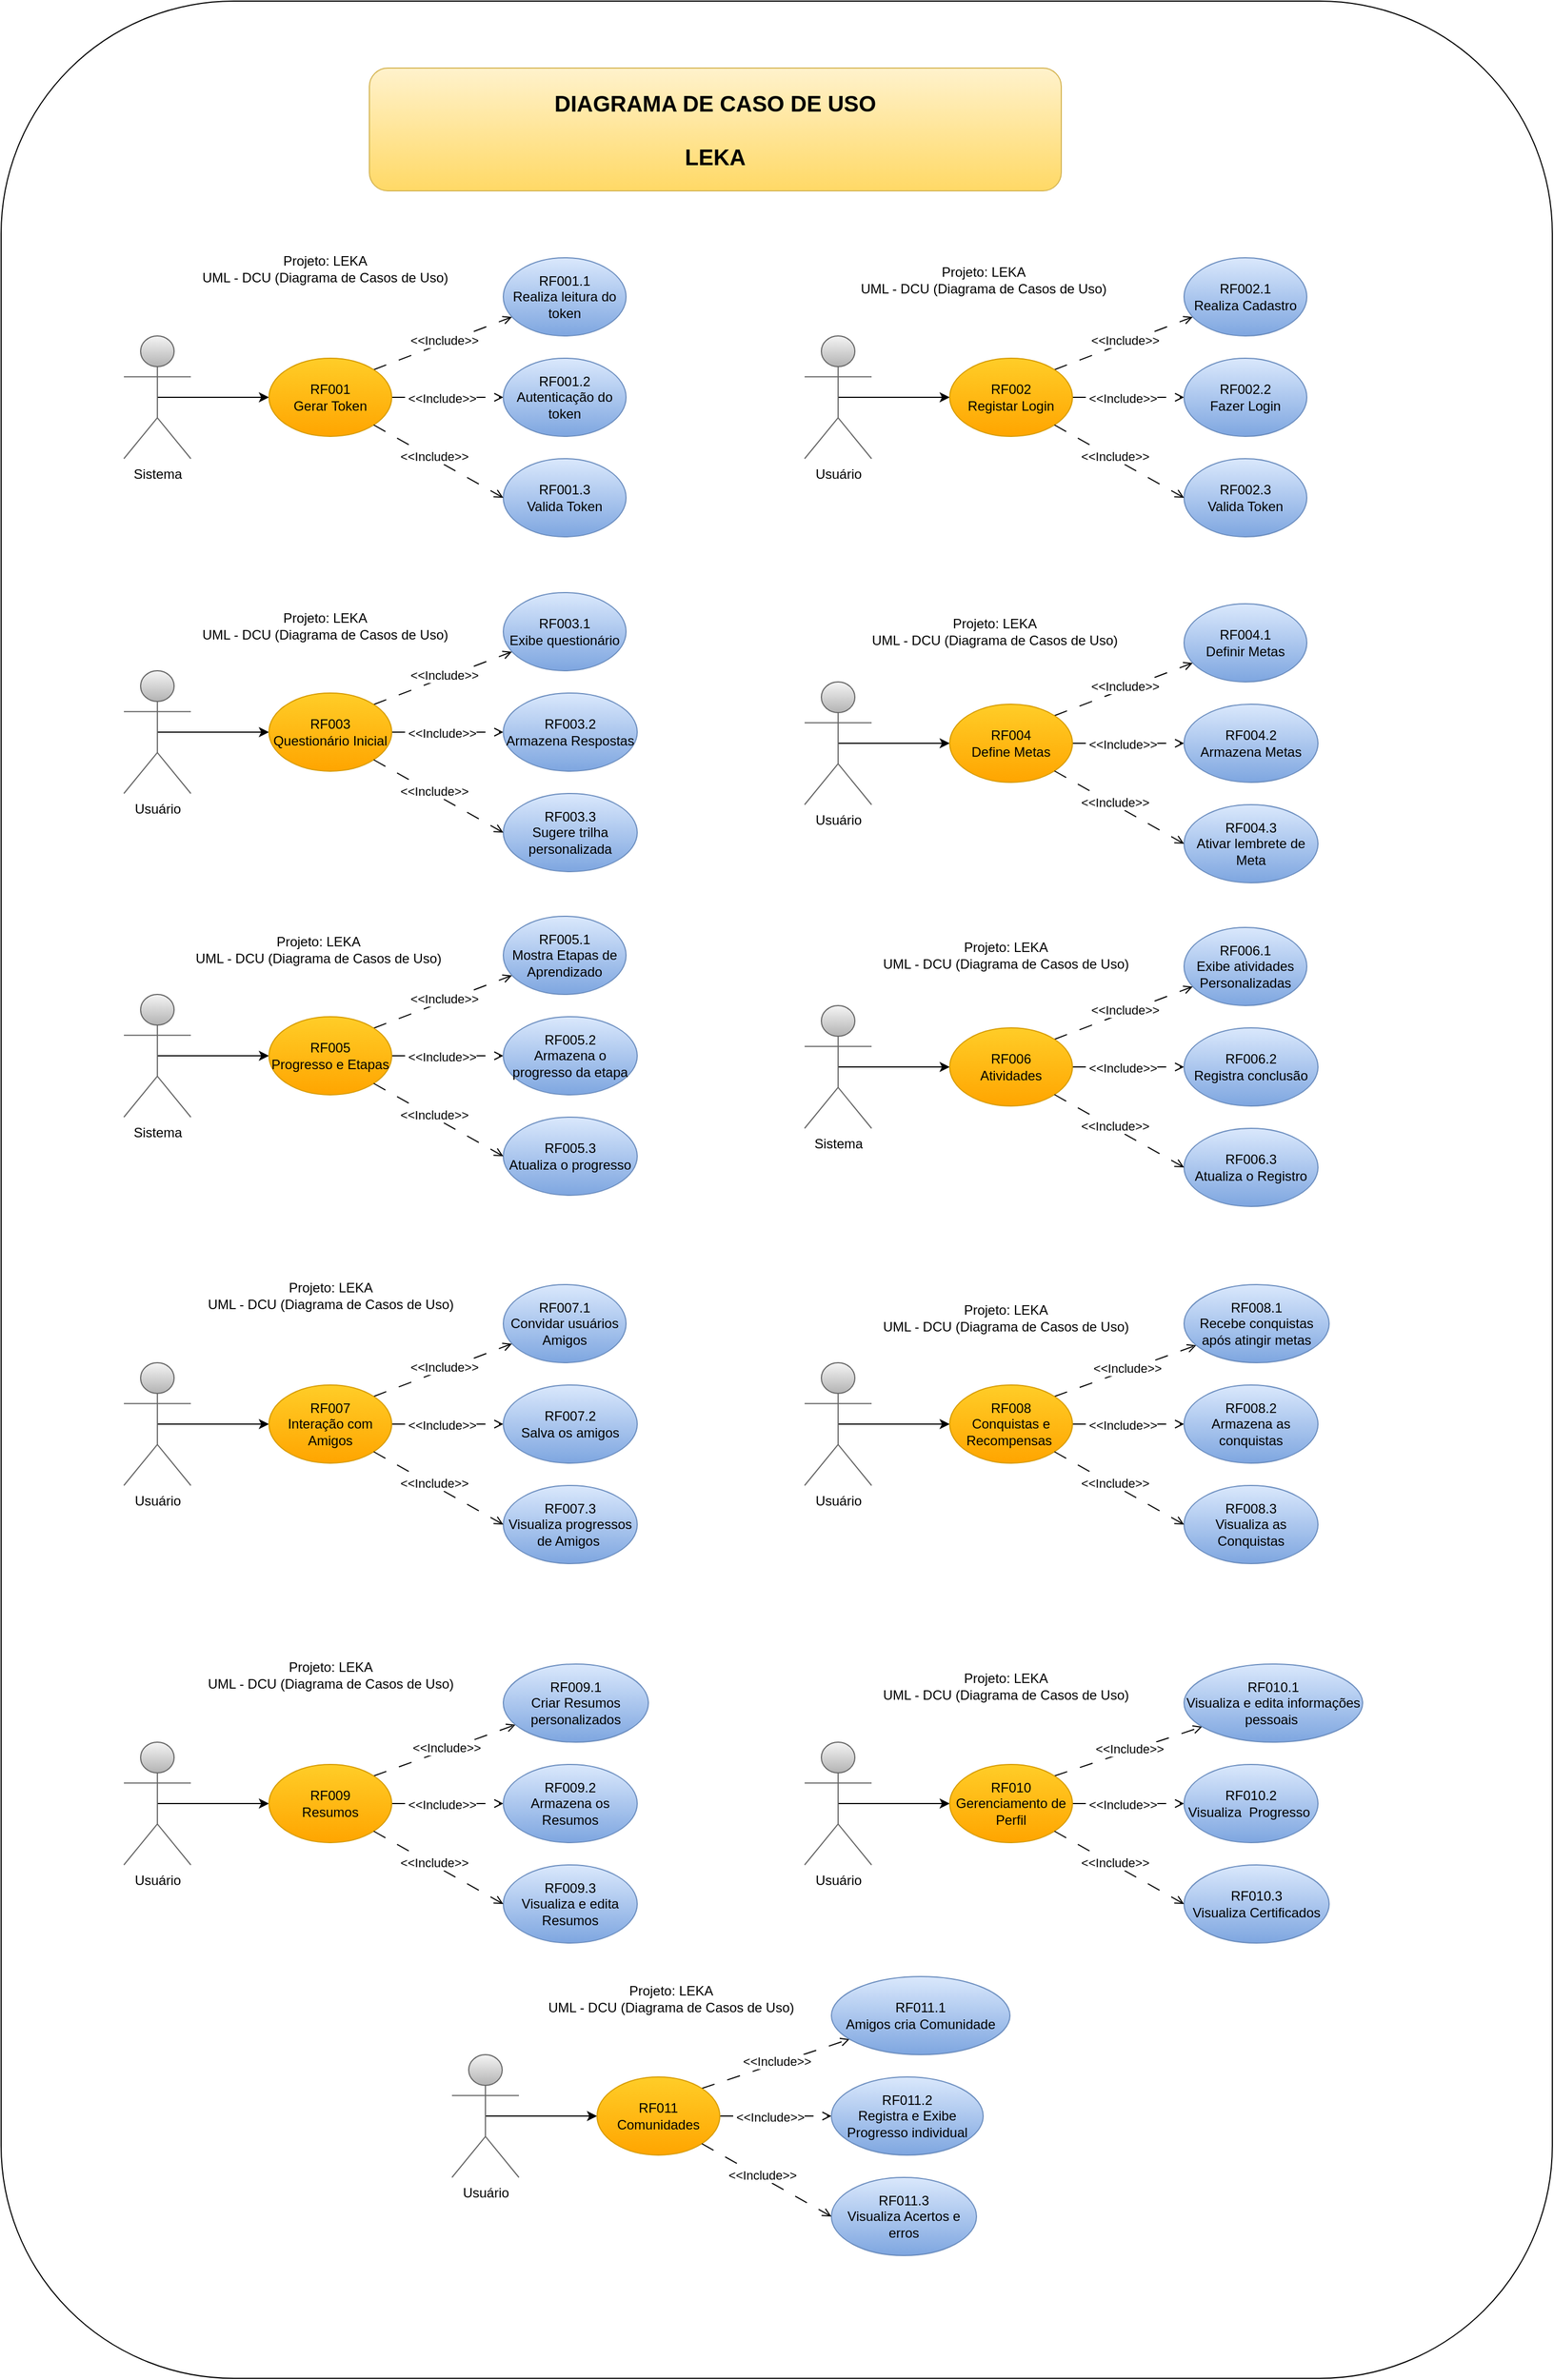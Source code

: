 <mxfile version="24.7.8">
  <diagram id="lqxw-nNjkoBHV5f619FW" name="Página-1">
    <mxGraphModel dx="2338" dy="1997" grid="1" gridSize="10" guides="1" tooltips="1" connect="1" arrows="1" fold="1" page="1" pageScale="1" pageWidth="827" pageHeight="1169" math="0" shadow="0">
      <root>
        <mxCell id="0" />
        <mxCell id="1" parent="0" />
        <mxCell id="S8cXDSExtbcGuD77vyI0-1" value="" style="rounded=1;whiteSpace=wrap;html=1;" vertex="1" parent="1">
          <mxGeometry x="-240" y="-170" width="1390" height="2130" as="geometry" />
        </mxCell>
        <mxCell id="S8cXDSExtbcGuD77vyI0-2" style="edgeStyle=orthogonalEdgeStyle;rounded=0;orthogonalLoop=1;jettySize=auto;html=1;exitX=0.5;exitY=0.5;exitDx=0;exitDy=0;exitPerimeter=0;entryX=0;entryY=0.5;entryDx=0;entryDy=0;" edge="1" parent="1" source="S8cXDSExtbcGuD77vyI0-3" target="S8cXDSExtbcGuD77vyI0-8">
          <mxGeometry relative="1" as="geometry" />
        </mxCell>
        <mxCell id="S8cXDSExtbcGuD77vyI0-3" value="Sistema" style="shape=umlActor;verticalLabelPosition=bottom;verticalAlign=top;html=1;outlineConnect=0;fillColor=#f5f5f5;gradientColor=#b3b3b3;strokeColor=#666666;" vertex="1" parent="1">
          <mxGeometry x="-130" y="130" width="60" height="110" as="geometry" />
        </mxCell>
        <mxCell id="S8cXDSExtbcGuD77vyI0-4" style="rounded=0;orthogonalLoop=1;jettySize=auto;html=1;exitX=1;exitY=0;exitDx=0;exitDy=0;dashed=1;dashPattern=12 12;endArrow=open;endFill=0;" edge="1" parent="1" source="S8cXDSExtbcGuD77vyI0-8" target="S8cXDSExtbcGuD77vyI0-9">
          <mxGeometry relative="1" as="geometry" />
        </mxCell>
        <mxCell id="S8cXDSExtbcGuD77vyI0-5" value="&amp;lt;&amp;lt;Include&amp;gt;&amp;gt;" style="edgeLabel;html=1;align=center;verticalAlign=middle;resizable=0;points=[];" vertex="1" connectable="0" parent="S8cXDSExtbcGuD77vyI0-4">
          <mxGeometry x="0.026" y="2" relative="1" as="geometry">
            <mxPoint as="offset" />
          </mxGeometry>
        </mxCell>
        <mxCell id="S8cXDSExtbcGuD77vyI0-6" style="rounded=0;orthogonalLoop=1;jettySize=auto;html=1;exitX=1;exitY=0.5;exitDx=0;exitDy=0;entryX=0;entryY=0.5;entryDx=0;entryDy=0;dashed=1;dashPattern=12 12;endArrow=open;endFill=0;" edge="1" parent="1" source="S8cXDSExtbcGuD77vyI0-8" target="S8cXDSExtbcGuD77vyI0-10">
          <mxGeometry relative="1" as="geometry" />
        </mxCell>
        <mxCell id="S8cXDSExtbcGuD77vyI0-7" value="&amp;lt;&amp;lt;Include&amp;gt;&amp;gt;" style="edgeLabel;html=1;align=center;verticalAlign=middle;resizable=0;points=[];" vertex="1" connectable="0" parent="S8cXDSExtbcGuD77vyI0-6">
          <mxGeometry x="-0.1" y="-1" relative="1" as="geometry">
            <mxPoint as="offset" />
          </mxGeometry>
        </mxCell>
        <mxCell id="S8cXDSExtbcGuD77vyI0-8" value="RF001&lt;div&gt;Gerar Token&lt;/div&gt;" style="ellipse;whiteSpace=wrap;html=1;fillColor=#ffcd28;gradientColor=#ffa500;strokeColor=#d79b00;" vertex="1" parent="1">
          <mxGeometry y="150" width="110" height="70" as="geometry" />
        </mxCell>
        <mxCell id="S8cXDSExtbcGuD77vyI0-9" value="RF001.1&lt;div&gt;Realiza leitura do token&lt;/div&gt;" style="ellipse;whiteSpace=wrap;html=1;fillColor=#dae8fc;gradientColor=#7ea6e0;strokeColor=#6c8ebf;" vertex="1" parent="1">
          <mxGeometry x="210" y="60" width="110" height="70" as="geometry" />
        </mxCell>
        <mxCell id="S8cXDSExtbcGuD77vyI0-10" value="RF001.2&lt;div&gt;Autenticação do token&lt;/div&gt;" style="ellipse;whiteSpace=wrap;html=1;fillColor=#dae8fc;gradientColor=#7ea6e0;strokeColor=#6c8ebf;" vertex="1" parent="1">
          <mxGeometry x="210" y="150" width="110" height="70" as="geometry" />
        </mxCell>
        <mxCell id="S8cXDSExtbcGuD77vyI0-11" value="RF001.3&lt;div&gt;Valida Token&lt;/div&gt;" style="ellipse;whiteSpace=wrap;html=1;fillColor=#dae8fc;gradientColor=#7ea6e0;strokeColor=#6c8ebf;" vertex="1" parent="1">
          <mxGeometry x="210" y="240" width="110" height="70" as="geometry" />
        </mxCell>
        <mxCell id="S8cXDSExtbcGuD77vyI0-12" style="rounded=0;orthogonalLoop=1;jettySize=auto;html=1;exitX=1;exitY=1;exitDx=0;exitDy=0;entryX=0;entryY=0.5;entryDx=0;entryDy=0;endArrow=open;endFill=0;dashed=1;dashPattern=12 12;" edge="1" parent="1" source="S8cXDSExtbcGuD77vyI0-8" target="S8cXDSExtbcGuD77vyI0-11">
          <mxGeometry relative="1" as="geometry" />
        </mxCell>
        <mxCell id="S8cXDSExtbcGuD77vyI0-13" value="&amp;lt;&amp;lt;Include&amp;gt;&amp;gt;" style="edgeLabel;html=1;align=center;verticalAlign=middle;resizable=0;points=[];" vertex="1" connectable="0" parent="S8cXDSExtbcGuD77vyI0-12">
          <mxGeometry x="-0.084" y="2" relative="1" as="geometry">
            <mxPoint as="offset" />
          </mxGeometry>
        </mxCell>
        <mxCell id="S8cXDSExtbcGuD77vyI0-14" style="edgeStyle=orthogonalEdgeStyle;rounded=0;orthogonalLoop=1;jettySize=auto;html=1;exitX=0.5;exitY=0.5;exitDx=0;exitDy=0;exitPerimeter=0;entryX=0;entryY=0.5;entryDx=0;entryDy=0;" edge="1" parent="1" source="S8cXDSExtbcGuD77vyI0-15" target="S8cXDSExtbcGuD77vyI0-20">
          <mxGeometry relative="1" as="geometry" />
        </mxCell>
        <mxCell id="S8cXDSExtbcGuD77vyI0-15" value="Usuário" style="shape=umlActor;verticalLabelPosition=bottom;verticalAlign=top;html=1;outlineConnect=0;fillColor=#f5f5f5;gradientColor=#b3b3b3;strokeColor=#666666;" vertex="1" parent="1">
          <mxGeometry x="480" y="130" width="60" height="110" as="geometry" />
        </mxCell>
        <mxCell id="S8cXDSExtbcGuD77vyI0-16" style="rounded=0;orthogonalLoop=1;jettySize=auto;html=1;exitX=1;exitY=0;exitDx=0;exitDy=0;dashed=1;dashPattern=12 12;endArrow=open;endFill=0;" edge="1" parent="1" source="S8cXDSExtbcGuD77vyI0-20" target="S8cXDSExtbcGuD77vyI0-21">
          <mxGeometry relative="1" as="geometry" />
        </mxCell>
        <mxCell id="S8cXDSExtbcGuD77vyI0-17" value="&amp;lt;&amp;lt;Include&amp;gt;&amp;gt;" style="edgeLabel;html=1;align=center;verticalAlign=middle;resizable=0;points=[];" vertex="1" connectable="0" parent="S8cXDSExtbcGuD77vyI0-16">
          <mxGeometry x="0.026" y="2" relative="1" as="geometry">
            <mxPoint as="offset" />
          </mxGeometry>
        </mxCell>
        <mxCell id="S8cXDSExtbcGuD77vyI0-18" style="rounded=0;orthogonalLoop=1;jettySize=auto;html=1;exitX=1;exitY=0.5;exitDx=0;exitDy=0;entryX=0;entryY=0.5;entryDx=0;entryDy=0;dashed=1;dashPattern=12 12;endArrow=open;endFill=0;" edge="1" parent="1" source="S8cXDSExtbcGuD77vyI0-20" target="S8cXDSExtbcGuD77vyI0-22">
          <mxGeometry relative="1" as="geometry" />
        </mxCell>
        <mxCell id="S8cXDSExtbcGuD77vyI0-19" value="&amp;lt;&amp;lt;Include&amp;gt;&amp;gt;" style="edgeLabel;html=1;align=center;verticalAlign=middle;resizable=0;points=[];" vertex="1" connectable="0" parent="S8cXDSExtbcGuD77vyI0-18">
          <mxGeometry x="-0.1" y="-1" relative="1" as="geometry">
            <mxPoint as="offset" />
          </mxGeometry>
        </mxCell>
        <mxCell id="S8cXDSExtbcGuD77vyI0-20" value="RF002&lt;div&gt;Registar Login&lt;/div&gt;" style="ellipse;whiteSpace=wrap;html=1;fillColor=#ffcd28;gradientColor=#ffa500;strokeColor=#d79b00;" vertex="1" parent="1">
          <mxGeometry x="610" y="150" width="110" height="70" as="geometry" />
        </mxCell>
        <mxCell id="S8cXDSExtbcGuD77vyI0-21" value="RF002.1&lt;div&gt;Realiza Cadastro&lt;/div&gt;" style="ellipse;whiteSpace=wrap;html=1;fillColor=#dae8fc;gradientColor=#7ea6e0;strokeColor=#6c8ebf;" vertex="1" parent="1">
          <mxGeometry x="820" y="60" width="110" height="70" as="geometry" />
        </mxCell>
        <mxCell id="S8cXDSExtbcGuD77vyI0-22" value="RF002.2&lt;div&gt;Fazer Login&lt;/div&gt;" style="ellipse;whiteSpace=wrap;html=1;fillColor=#dae8fc;gradientColor=#7ea6e0;strokeColor=#6c8ebf;" vertex="1" parent="1">
          <mxGeometry x="820" y="150" width="110" height="70" as="geometry" />
        </mxCell>
        <mxCell id="S8cXDSExtbcGuD77vyI0-23" value="RF002.3&lt;div&gt;Valida Token&lt;/div&gt;" style="ellipse;whiteSpace=wrap;html=1;fillColor=#dae8fc;gradientColor=#7ea6e0;strokeColor=#6c8ebf;" vertex="1" parent="1">
          <mxGeometry x="820" y="240" width="110" height="70" as="geometry" />
        </mxCell>
        <mxCell id="S8cXDSExtbcGuD77vyI0-24" style="rounded=0;orthogonalLoop=1;jettySize=auto;html=1;exitX=1;exitY=1;exitDx=0;exitDy=0;entryX=0;entryY=0.5;entryDx=0;entryDy=0;endArrow=open;endFill=0;dashed=1;dashPattern=12 12;" edge="1" parent="1" source="S8cXDSExtbcGuD77vyI0-20" target="S8cXDSExtbcGuD77vyI0-23">
          <mxGeometry relative="1" as="geometry" />
        </mxCell>
        <mxCell id="S8cXDSExtbcGuD77vyI0-25" value="&amp;lt;&amp;lt;Include&amp;gt;&amp;gt;" style="edgeLabel;html=1;align=center;verticalAlign=middle;resizable=0;points=[];" vertex="1" connectable="0" parent="S8cXDSExtbcGuD77vyI0-24">
          <mxGeometry x="-0.084" y="2" relative="1" as="geometry">
            <mxPoint as="offset" />
          </mxGeometry>
        </mxCell>
        <mxCell id="S8cXDSExtbcGuD77vyI0-26" style="edgeStyle=orthogonalEdgeStyle;rounded=0;orthogonalLoop=1;jettySize=auto;html=1;exitX=0.5;exitY=0.5;exitDx=0;exitDy=0;exitPerimeter=0;entryX=0;entryY=0.5;entryDx=0;entryDy=0;" edge="1" parent="1" source="S8cXDSExtbcGuD77vyI0-27" target="S8cXDSExtbcGuD77vyI0-32">
          <mxGeometry relative="1" as="geometry" />
        </mxCell>
        <mxCell id="S8cXDSExtbcGuD77vyI0-27" value="Usuário" style="shape=umlActor;verticalLabelPosition=bottom;verticalAlign=top;html=1;outlineConnect=0;fillColor=#f5f5f5;gradientColor=#b3b3b3;strokeColor=#666666;" vertex="1" parent="1">
          <mxGeometry x="-130" y="430" width="60" height="110" as="geometry" />
        </mxCell>
        <mxCell id="S8cXDSExtbcGuD77vyI0-28" style="rounded=0;orthogonalLoop=1;jettySize=auto;html=1;exitX=1;exitY=0;exitDx=0;exitDy=0;dashed=1;dashPattern=12 12;endArrow=open;endFill=0;" edge="1" parent="1" source="S8cXDSExtbcGuD77vyI0-32" target="S8cXDSExtbcGuD77vyI0-33">
          <mxGeometry relative="1" as="geometry" />
        </mxCell>
        <mxCell id="S8cXDSExtbcGuD77vyI0-29" value="&amp;lt;&amp;lt;Include&amp;gt;&amp;gt;" style="edgeLabel;html=1;align=center;verticalAlign=middle;resizable=0;points=[];" vertex="1" connectable="0" parent="S8cXDSExtbcGuD77vyI0-28">
          <mxGeometry x="0.026" y="2" relative="1" as="geometry">
            <mxPoint as="offset" />
          </mxGeometry>
        </mxCell>
        <mxCell id="S8cXDSExtbcGuD77vyI0-30" style="rounded=0;orthogonalLoop=1;jettySize=auto;html=1;exitX=1;exitY=0.5;exitDx=0;exitDy=0;entryX=0;entryY=0.5;entryDx=0;entryDy=0;dashed=1;dashPattern=12 12;endArrow=open;endFill=0;" edge="1" parent="1" source="S8cXDSExtbcGuD77vyI0-32" target="S8cXDSExtbcGuD77vyI0-34">
          <mxGeometry relative="1" as="geometry" />
        </mxCell>
        <mxCell id="S8cXDSExtbcGuD77vyI0-31" value="&amp;lt;&amp;lt;Include&amp;gt;&amp;gt;" style="edgeLabel;html=1;align=center;verticalAlign=middle;resizable=0;points=[];" vertex="1" connectable="0" parent="S8cXDSExtbcGuD77vyI0-30">
          <mxGeometry x="-0.1" y="-1" relative="1" as="geometry">
            <mxPoint as="offset" />
          </mxGeometry>
        </mxCell>
        <mxCell id="S8cXDSExtbcGuD77vyI0-32" value="RF003&lt;div&gt;Questionário Inicial&lt;/div&gt;" style="ellipse;whiteSpace=wrap;html=1;fillColor=#ffcd28;gradientColor=#ffa500;strokeColor=#d79b00;" vertex="1" parent="1">
          <mxGeometry y="450" width="110" height="70" as="geometry" />
        </mxCell>
        <mxCell id="S8cXDSExtbcGuD77vyI0-33" value="RF003.1&lt;div&gt;Exibe questionário&lt;/div&gt;" style="ellipse;whiteSpace=wrap;html=1;fillColor=#dae8fc;gradientColor=#7ea6e0;strokeColor=#6c8ebf;" vertex="1" parent="1">
          <mxGeometry x="210" y="360" width="110" height="70" as="geometry" />
        </mxCell>
        <mxCell id="S8cXDSExtbcGuD77vyI0-34" value="RF003.2&lt;div&gt;Armazena Respostas&lt;/div&gt;" style="ellipse;whiteSpace=wrap;html=1;fillColor=#dae8fc;gradientColor=#7ea6e0;strokeColor=#6c8ebf;" vertex="1" parent="1">
          <mxGeometry x="210" y="450" width="120" height="70" as="geometry" />
        </mxCell>
        <mxCell id="S8cXDSExtbcGuD77vyI0-35" value="RF003.3&lt;div&gt;Sugere trilha personalizada&lt;/div&gt;" style="ellipse;whiteSpace=wrap;html=1;fillColor=#dae8fc;gradientColor=#7ea6e0;strokeColor=#6c8ebf;" vertex="1" parent="1">
          <mxGeometry x="210" y="540" width="120" height="70" as="geometry" />
        </mxCell>
        <mxCell id="S8cXDSExtbcGuD77vyI0-36" style="rounded=0;orthogonalLoop=1;jettySize=auto;html=1;exitX=1;exitY=1;exitDx=0;exitDy=0;entryX=0;entryY=0.5;entryDx=0;entryDy=0;endArrow=open;endFill=0;dashed=1;dashPattern=12 12;" edge="1" parent="1" source="S8cXDSExtbcGuD77vyI0-32" target="S8cXDSExtbcGuD77vyI0-35">
          <mxGeometry relative="1" as="geometry" />
        </mxCell>
        <mxCell id="S8cXDSExtbcGuD77vyI0-37" value="&amp;lt;&amp;lt;Include&amp;gt;&amp;gt;" style="edgeLabel;html=1;align=center;verticalAlign=middle;resizable=0;points=[];" vertex="1" connectable="0" parent="S8cXDSExtbcGuD77vyI0-36">
          <mxGeometry x="-0.084" y="2" relative="1" as="geometry">
            <mxPoint as="offset" />
          </mxGeometry>
        </mxCell>
        <mxCell id="S8cXDSExtbcGuD77vyI0-38" style="edgeStyle=orthogonalEdgeStyle;rounded=0;orthogonalLoop=1;jettySize=auto;html=1;exitX=0.5;exitY=0.5;exitDx=0;exitDy=0;exitPerimeter=0;entryX=0;entryY=0.5;entryDx=0;entryDy=0;" edge="1" parent="1" source="S8cXDSExtbcGuD77vyI0-39" target="S8cXDSExtbcGuD77vyI0-44">
          <mxGeometry relative="1" as="geometry" />
        </mxCell>
        <mxCell id="S8cXDSExtbcGuD77vyI0-39" value="Usuário" style="shape=umlActor;verticalLabelPosition=bottom;verticalAlign=top;html=1;outlineConnect=0;fillColor=#f5f5f5;gradientColor=#b3b3b3;strokeColor=#666666;" vertex="1" parent="1">
          <mxGeometry x="480" y="440" width="60" height="110" as="geometry" />
        </mxCell>
        <mxCell id="S8cXDSExtbcGuD77vyI0-40" style="rounded=0;orthogonalLoop=1;jettySize=auto;html=1;exitX=1;exitY=0;exitDx=0;exitDy=0;dashed=1;dashPattern=12 12;endArrow=open;endFill=0;" edge="1" parent="1" source="S8cXDSExtbcGuD77vyI0-44" target="S8cXDSExtbcGuD77vyI0-45">
          <mxGeometry relative="1" as="geometry" />
        </mxCell>
        <mxCell id="S8cXDSExtbcGuD77vyI0-41" value="&amp;lt;&amp;lt;Include&amp;gt;&amp;gt;" style="edgeLabel;html=1;align=center;verticalAlign=middle;resizable=0;points=[];" vertex="1" connectable="0" parent="S8cXDSExtbcGuD77vyI0-40">
          <mxGeometry x="0.026" y="2" relative="1" as="geometry">
            <mxPoint as="offset" />
          </mxGeometry>
        </mxCell>
        <mxCell id="S8cXDSExtbcGuD77vyI0-42" style="rounded=0;orthogonalLoop=1;jettySize=auto;html=1;exitX=1;exitY=0.5;exitDx=0;exitDy=0;entryX=0;entryY=0.5;entryDx=0;entryDy=0;dashed=1;dashPattern=12 12;endArrow=open;endFill=0;" edge="1" parent="1" source="S8cXDSExtbcGuD77vyI0-44" target="S8cXDSExtbcGuD77vyI0-46">
          <mxGeometry relative="1" as="geometry" />
        </mxCell>
        <mxCell id="S8cXDSExtbcGuD77vyI0-43" value="&amp;lt;&amp;lt;Include&amp;gt;&amp;gt;" style="edgeLabel;html=1;align=center;verticalAlign=middle;resizable=0;points=[];" vertex="1" connectable="0" parent="S8cXDSExtbcGuD77vyI0-42">
          <mxGeometry x="-0.1" y="-1" relative="1" as="geometry">
            <mxPoint as="offset" />
          </mxGeometry>
        </mxCell>
        <mxCell id="S8cXDSExtbcGuD77vyI0-44" value="RF004&lt;div&gt;Define Metas&lt;/div&gt;" style="ellipse;whiteSpace=wrap;html=1;fillColor=#ffcd28;gradientColor=#ffa500;strokeColor=#d79b00;" vertex="1" parent="1">
          <mxGeometry x="610" y="460" width="110" height="70" as="geometry" />
        </mxCell>
        <mxCell id="S8cXDSExtbcGuD77vyI0-45" value="RF004.1&lt;div&gt;Definir Metas&lt;/div&gt;" style="ellipse;whiteSpace=wrap;html=1;fillColor=#dae8fc;gradientColor=#7ea6e0;strokeColor=#6c8ebf;" vertex="1" parent="1">
          <mxGeometry x="820" y="370" width="110" height="70" as="geometry" />
        </mxCell>
        <mxCell id="S8cXDSExtbcGuD77vyI0-46" value="RF004.2&lt;div&gt;Armazena Metas&lt;/div&gt;" style="ellipse;whiteSpace=wrap;html=1;fillColor=#dae8fc;gradientColor=#7ea6e0;strokeColor=#6c8ebf;" vertex="1" parent="1">
          <mxGeometry x="820" y="460" width="120" height="70" as="geometry" />
        </mxCell>
        <mxCell id="S8cXDSExtbcGuD77vyI0-47" value="RF004.3&lt;div&gt;Ativar lembrete de Meta&lt;/div&gt;" style="ellipse;whiteSpace=wrap;html=1;fillColor=#dae8fc;gradientColor=#7ea6e0;strokeColor=#6c8ebf;" vertex="1" parent="1">
          <mxGeometry x="820" y="550" width="120" height="70" as="geometry" />
        </mxCell>
        <mxCell id="S8cXDSExtbcGuD77vyI0-48" style="rounded=0;orthogonalLoop=1;jettySize=auto;html=1;exitX=1;exitY=1;exitDx=0;exitDy=0;entryX=0;entryY=0.5;entryDx=0;entryDy=0;endArrow=open;endFill=0;dashed=1;dashPattern=12 12;" edge="1" parent="1" source="S8cXDSExtbcGuD77vyI0-44" target="S8cXDSExtbcGuD77vyI0-47">
          <mxGeometry relative="1" as="geometry" />
        </mxCell>
        <mxCell id="S8cXDSExtbcGuD77vyI0-49" value="&amp;lt;&amp;lt;Include&amp;gt;&amp;gt;" style="edgeLabel;html=1;align=center;verticalAlign=middle;resizable=0;points=[];" vertex="1" connectable="0" parent="S8cXDSExtbcGuD77vyI0-48">
          <mxGeometry x="-0.084" y="2" relative="1" as="geometry">
            <mxPoint as="offset" />
          </mxGeometry>
        </mxCell>
        <mxCell id="S8cXDSExtbcGuD77vyI0-50" style="edgeStyle=orthogonalEdgeStyle;rounded=0;orthogonalLoop=1;jettySize=auto;html=1;exitX=0.5;exitY=0.5;exitDx=0;exitDy=0;exitPerimeter=0;entryX=0;entryY=0.5;entryDx=0;entryDy=0;" edge="1" parent="1" source="S8cXDSExtbcGuD77vyI0-51" target="S8cXDSExtbcGuD77vyI0-56">
          <mxGeometry relative="1" as="geometry" />
        </mxCell>
        <mxCell id="S8cXDSExtbcGuD77vyI0-51" value="Sistema" style="shape=umlActor;verticalLabelPosition=bottom;verticalAlign=top;html=1;outlineConnect=0;fillColor=#f5f5f5;gradientColor=#b3b3b3;strokeColor=#666666;" vertex="1" parent="1">
          <mxGeometry x="-130" y="720" width="60" height="110" as="geometry" />
        </mxCell>
        <mxCell id="S8cXDSExtbcGuD77vyI0-52" style="rounded=0;orthogonalLoop=1;jettySize=auto;html=1;exitX=1;exitY=0;exitDx=0;exitDy=0;dashed=1;dashPattern=12 12;endArrow=open;endFill=0;" edge="1" parent="1" source="S8cXDSExtbcGuD77vyI0-56" target="S8cXDSExtbcGuD77vyI0-57">
          <mxGeometry relative="1" as="geometry" />
        </mxCell>
        <mxCell id="S8cXDSExtbcGuD77vyI0-53" value="&amp;lt;&amp;lt;Include&amp;gt;&amp;gt;" style="edgeLabel;html=1;align=center;verticalAlign=middle;resizable=0;points=[];" vertex="1" connectable="0" parent="S8cXDSExtbcGuD77vyI0-52">
          <mxGeometry x="0.026" y="2" relative="1" as="geometry">
            <mxPoint as="offset" />
          </mxGeometry>
        </mxCell>
        <mxCell id="S8cXDSExtbcGuD77vyI0-54" style="rounded=0;orthogonalLoop=1;jettySize=auto;html=1;exitX=1;exitY=0.5;exitDx=0;exitDy=0;entryX=0;entryY=0.5;entryDx=0;entryDy=0;dashed=1;dashPattern=12 12;endArrow=open;endFill=0;" edge="1" parent="1" source="S8cXDSExtbcGuD77vyI0-56" target="S8cXDSExtbcGuD77vyI0-58">
          <mxGeometry relative="1" as="geometry" />
        </mxCell>
        <mxCell id="S8cXDSExtbcGuD77vyI0-55" value="&amp;lt;&amp;lt;Include&amp;gt;&amp;gt;" style="edgeLabel;html=1;align=center;verticalAlign=middle;resizable=0;points=[];" vertex="1" connectable="0" parent="S8cXDSExtbcGuD77vyI0-54">
          <mxGeometry x="-0.1" y="-1" relative="1" as="geometry">
            <mxPoint as="offset" />
          </mxGeometry>
        </mxCell>
        <mxCell id="S8cXDSExtbcGuD77vyI0-56" value="RF005&lt;div&gt;Progresso e Etapas&lt;/div&gt;" style="ellipse;whiteSpace=wrap;html=1;fillColor=#ffcd28;gradientColor=#ffa500;strokeColor=#d79b00;" vertex="1" parent="1">
          <mxGeometry y="740" width="110" height="70" as="geometry" />
        </mxCell>
        <mxCell id="S8cXDSExtbcGuD77vyI0-57" value="RF005.1&lt;div&gt;Mostra Etapas de Aprendizado&lt;/div&gt;" style="ellipse;whiteSpace=wrap;html=1;fillColor=#dae8fc;gradientColor=#7ea6e0;strokeColor=#6c8ebf;" vertex="1" parent="1">
          <mxGeometry x="210" y="650" width="110" height="70" as="geometry" />
        </mxCell>
        <mxCell id="S8cXDSExtbcGuD77vyI0-58" value="RF005.2&lt;div&gt;Armazena o progresso da etapa&lt;/div&gt;" style="ellipse;whiteSpace=wrap;html=1;fillColor=#dae8fc;gradientColor=#7ea6e0;strokeColor=#6c8ebf;" vertex="1" parent="1">
          <mxGeometry x="210" y="740" width="120" height="70" as="geometry" />
        </mxCell>
        <mxCell id="S8cXDSExtbcGuD77vyI0-59" value="RF005.3&lt;div&gt;Atualiza o progresso&lt;/div&gt;" style="ellipse;whiteSpace=wrap;html=1;fillColor=#dae8fc;gradientColor=#7ea6e0;strokeColor=#6c8ebf;" vertex="1" parent="1">
          <mxGeometry x="210" y="830" width="120" height="70" as="geometry" />
        </mxCell>
        <mxCell id="S8cXDSExtbcGuD77vyI0-60" style="rounded=0;orthogonalLoop=1;jettySize=auto;html=1;exitX=1;exitY=1;exitDx=0;exitDy=0;entryX=0;entryY=0.5;entryDx=0;entryDy=0;endArrow=open;endFill=0;dashed=1;dashPattern=12 12;" edge="1" parent="1" source="S8cXDSExtbcGuD77vyI0-56" target="S8cXDSExtbcGuD77vyI0-59">
          <mxGeometry relative="1" as="geometry" />
        </mxCell>
        <mxCell id="S8cXDSExtbcGuD77vyI0-61" value="&amp;lt;&amp;lt;Include&amp;gt;&amp;gt;" style="edgeLabel;html=1;align=center;verticalAlign=middle;resizable=0;points=[];" vertex="1" connectable="0" parent="S8cXDSExtbcGuD77vyI0-60">
          <mxGeometry x="-0.084" y="2" relative="1" as="geometry">
            <mxPoint as="offset" />
          </mxGeometry>
        </mxCell>
        <mxCell id="S8cXDSExtbcGuD77vyI0-62" style="edgeStyle=orthogonalEdgeStyle;rounded=0;orthogonalLoop=1;jettySize=auto;html=1;exitX=0.5;exitY=0.5;exitDx=0;exitDy=0;exitPerimeter=0;entryX=0;entryY=0.5;entryDx=0;entryDy=0;" edge="1" parent="1" source="S8cXDSExtbcGuD77vyI0-63" target="S8cXDSExtbcGuD77vyI0-68">
          <mxGeometry relative="1" as="geometry" />
        </mxCell>
        <mxCell id="S8cXDSExtbcGuD77vyI0-63" value="Sistema" style="shape=umlActor;verticalLabelPosition=bottom;verticalAlign=top;html=1;outlineConnect=0;fillColor=#f5f5f5;gradientColor=#b3b3b3;strokeColor=#666666;" vertex="1" parent="1">
          <mxGeometry x="480" y="730" width="60" height="110" as="geometry" />
        </mxCell>
        <mxCell id="S8cXDSExtbcGuD77vyI0-64" style="rounded=0;orthogonalLoop=1;jettySize=auto;html=1;exitX=1;exitY=0;exitDx=0;exitDy=0;dashed=1;dashPattern=12 12;endArrow=open;endFill=0;" edge="1" parent="1" source="S8cXDSExtbcGuD77vyI0-68" target="S8cXDSExtbcGuD77vyI0-69">
          <mxGeometry relative="1" as="geometry" />
        </mxCell>
        <mxCell id="S8cXDSExtbcGuD77vyI0-65" value="&amp;lt;&amp;lt;Include&amp;gt;&amp;gt;" style="edgeLabel;html=1;align=center;verticalAlign=middle;resizable=0;points=[];" vertex="1" connectable="0" parent="S8cXDSExtbcGuD77vyI0-64">
          <mxGeometry x="0.026" y="2" relative="1" as="geometry">
            <mxPoint as="offset" />
          </mxGeometry>
        </mxCell>
        <mxCell id="S8cXDSExtbcGuD77vyI0-66" style="rounded=0;orthogonalLoop=1;jettySize=auto;html=1;exitX=1;exitY=0.5;exitDx=0;exitDy=0;entryX=0;entryY=0.5;entryDx=0;entryDy=0;dashed=1;dashPattern=12 12;endArrow=open;endFill=0;" edge="1" parent="1" source="S8cXDSExtbcGuD77vyI0-68" target="S8cXDSExtbcGuD77vyI0-70">
          <mxGeometry relative="1" as="geometry" />
        </mxCell>
        <mxCell id="S8cXDSExtbcGuD77vyI0-67" value="&amp;lt;&amp;lt;Include&amp;gt;&amp;gt;" style="edgeLabel;html=1;align=center;verticalAlign=middle;resizable=0;points=[];" vertex="1" connectable="0" parent="S8cXDSExtbcGuD77vyI0-66">
          <mxGeometry x="-0.1" y="-1" relative="1" as="geometry">
            <mxPoint as="offset" />
          </mxGeometry>
        </mxCell>
        <mxCell id="S8cXDSExtbcGuD77vyI0-68" value="RF006&lt;div&gt;Atividades&lt;/div&gt;" style="ellipse;whiteSpace=wrap;html=1;fillColor=#ffcd28;gradientColor=#ffa500;strokeColor=#d79b00;" vertex="1" parent="1">
          <mxGeometry x="610" y="750" width="110" height="70" as="geometry" />
        </mxCell>
        <mxCell id="S8cXDSExtbcGuD77vyI0-69" value="RF006.1&lt;div&gt;Exibe atividades Personalizadas&lt;/div&gt;" style="ellipse;whiteSpace=wrap;html=1;fillColor=#dae8fc;gradientColor=#7ea6e0;strokeColor=#6c8ebf;" vertex="1" parent="1">
          <mxGeometry x="820" y="660" width="110" height="70" as="geometry" />
        </mxCell>
        <mxCell id="S8cXDSExtbcGuD77vyI0-70" value="RF006.2&lt;div&gt;Registra conclusão&lt;/div&gt;" style="ellipse;whiteSpace=wrap;html=1;fillColor=#dae8fc;gradientColor=#7ea6e0;strokeColor=#6c8ebf;" vertex="1" parent="1">
          <mxGeometry x="820" y="750" width="120" height="70" as="geometry" />
        </mxCell>
        <mxCell id="S8cXDSExtbcGuD77vyI0-71" value="RF006.3&lt;div&gt;Atualiza o Registro&lt;/div&gt;" style="ellipse;whiteSpace=wrap;html=1;fillColor=#dae8fc;gradientColor=#7ea6e0;strokeColor=#6c8ebf;" vertex="1" parent="1">
          <mxGeometry x="820" y="840" width="120" height="70" as="geometry" />
        </mxCell>
        <mxCell id="S8cXDSExtbcGuD77vyI0-72" style="rounded=0;orthogonalLoop=1;jettySize=auto;html=1;exitX=1;exitY=1;exitDx=0;exitDy=0;entryX=0;entryY=0.5;entryDx=0;entryDy=0;endArrow=open;endFill=0;dashed=1;dashPattern=12 12;" edge="1" parent="1" source="S8cXDSExtbcGuD77vyI0-68" target="S8cXDSExtbcGuD77vyI0-71">
          <mxGeometry relative="1" as="geometry" />
        </mxCell>
        <mxCell id="S8cXDSExtbcGuD77vyI0-73" value="&amp;lt;&amp;lt;Include&amp;gt;&amp;gt;" style="edgeLabel;html=1;align=center;verticalAlign=middle;resizable=0;points=[];" vertex="1" connectable="0" parent="S8cXDSExtbcGuD77vyI0-72">
          <mxGeometry x="-0.084" y="2" relative="1" as="geometry">
            <mxPoint as="offset" />
          </mxGeometry>
        </mxCell>
        <mxCell id="S8cXDSExtbcGuD77vyI0-74" style="edgeStyle=orthogonalEdgeStyle;rounded=0;orthogonalLoop=1;jettySize=auto;html=1;exitX=0.5;exitY=0.5;exitDx=0;exitDy=0;exitPerimeter=0;entryX=0;entryY=0.5;entryDx=0;entryDy=0;" edge="1" parent="1" source="S8cXDSExtbcGuD77vyI0-75" target="S8cXDSExtbcGuD77vyI0-80">
          <mxGeometry relative="1" as="geometry" />
        </mxCell>
        <mxCell id="S8cXDSExtbcGuD77vyI0-75" value="Usuário" style="shape=umlActor;verticalLabelPosition=bottom;verticalAlign=top;html=1;outlineConnect=0;fillColor=#f5f5f5;gradientColor=#b3b3b3;strokeColor=#666666;" vertex="1" parent="1">
          <mxGeometry x="-130" y="1050" width="60" height="110" as="geometry" />
        </mxCell>
        <mxCell id="S8cXDSExtbcGuD77vyI0-76" style="rounded=0;orthogonalLoop=1;jettySize=auto;html=1;exitX=1;exitY=0;exitDx=0;exitDy=0;dashed=1;dashPattern=12 12;endArrow=open;endFill=0;" edge="1" parent="1" source="S8cXDSExtbcGuD77vyI0-80" target="S8cXDSExtbcGuD77vyI0-81">
          <mxGeometry relative="1" as="geometry" />
        </mxCell>
        <mxCell id="S8cXDSExtbcGuD77vyI0-77" value="&amp;lt;&amp;lt;Include&amp;gt;&amp;gt;" style="edgeLabel;html=1;align=center;verticalAlign=middle;resizable=0;points=[];" vertex="1" connectable="0" parent="S8cXDSExtbcGuD77vyI0-76">
          <mxGeometry x="0.026" y="2" relative="1" as="geometry">
            <mxPoint as="offset" />
          </mxGeometry>
        </mxCell>
        <mxCell id="S8cXDSExtbcGuD77vyI0-78" style="rounded=0;orthogonalLoop=1;jettySize=auto;html=1;exitX=1;exitY=0.5;exitDx=0;exitDy=0;entryX=0;entryY=0.5;entryDx=0;entryDy=0;dashed=1;dashPattern=12 12;endArrow=open;endFill=0;" edge="1" parent="1" source="S8cXDSExtbcGuD77vyI0-80" target="S8cXDSExtbcGuD77vyI0-82">
          <mxGeometry relative="1" as="geometry" />
        </mxCell>
        <mxCell id="S8cXDSExtbcGuD77vyI0-79" value="&amp;lt;&amp;lt;Include&amp;gt;&amp;gt;" style="edgeLabel;html=1;align=center;verticalAlign=middle;resizable=0;points=[];" vertex="1" connectable="0" parent="S8cXDSExtbcGuD77vyI0-78">
          <mxGeometry x="-0.1" y="-1" relative="1" as="geometry">
            <mxPoint as="offset" />
          </mxGeometry>
        </mxCell>
        <mxCell id="S8cXDSExtbcGuD77vyI0-80" value="RF007&lt;div&gt;Interação com Amigos&lt;/div&gt;" style="ellipse;whiteSpace=wrap;html=1;fillColor=#ffcd28;gradientColor=#ffa500;strokeColor=#d79b00;" vertex="1" parent="1">
          <mxGeometry y="1070" width="110" height="70" as="geometry" />
        </mxCell>
        <mxCell id="S8cXDSExtbcGuD77vyI0-81" value="RF007.1&lt;div&gt;Convidar usuários Amigos&lt;/div&gt;" style="ellipse;whiteSpace=wrap;html=1;fillColor=#dae8fc;gradientColor=#7ea6e0;strokeColor=#6c8ebf;" vertex="1" parent="1">
          <mxGeometry x="210" y="980" width="110" height="70" as="geometry" />
        </mxCell>
        <mxCell id="S8cXDSExtbcGuD77vyI0-82" value="RF007.2&lt;div&gt;Salva os amigos&lt;/div&gt;" style="ellipse;whiteSpace=wrap;html=1;fillColor=#dae8fc;gradientColor=#7ea6e0;strokeColor=#6c8ebf;" vertex="1" parent="1">
          <mxGeometry x="210" y="1070" width="120" height="70" as="geometry" />
        </mxCell>
        <mxCell id="S8cXDSExtbcGuD77vyI0-83" value="RF007.3&lt;div&gt;Visualiza progressos de Amigos&amp;nbsp;&lt;/div&gt;" style="ellipse;whiteSpace=wrap;html=1;fillColor=#dae8fc;gradientColor=#7ea6e0;strokeColor=#6c8ebf;" vertex="1" parent="1">
          <mxGeometry x="210" y="1160" width="120" height="70" as="geometry" />
        </mxCell>
        <mxCell id="S8cXDSExtbcGuD77vyI0-84" style="rounded=0;orthogonalLoop=1;jettySize=auto;html=1;exitX=1;exitY=1;exitDx=0;exitDy=0;entryX=0;entryY=0.5;entryDx=0;entryDy=0;endArrow=open;endFill=0;dashed=1;dashPattern=12 12;" edge="1" parent="1" source="S8cXDSExtbcGuD77vyI0-80" target="S8cXDSExtbcGuD77vyI0-83">
          <mxGeometry relative="1" as="geometry" />
        </mxCell>
        <mxCell id="S8cXDSExtbcGuD77vyI0-85" value="&amp;lt;&amp;lt;Include&amp;gt;&amp;gt;" style="edgeLabel;html=1;align=center;verticalAlign=middle;resizable=0;points=[];" vertex="1" connectable="0" parent="S8cXDSExtbcGuD77vyI0-84">
          <mxGeometry x="-0.084" y="2" relative="1" as="geometry">
            <mxPoint as="offset" />
          </mxGeometry>
        </mxCell>
        <mxCell id="S8cXDSExtbcGuD77vyI0-86" style="edgeStyle=orthogonalEdgeStyle;rounded=0;orthogonalLoop=1;jettySize=auto;html=1;exitX=0.5;exitY=0.5;exitDx=0;exitDy=0;exitPerimeter=0;entryX=0;entryY=0.5;entryDx=0;entryDy=0;" edge="1" parent="1" source="S8cXDSExtbcGuD77vyI0-87" target="S8cXDSExtbcGuD77vyI0-92">
          <mxGeometry relative="1" as="geometry" />
        </mxCell>
        <mxCell id="S8cXDSExtbcGuD77vyI0-87" value="Usuário" style="shape=umlActor;verticalLabelPosition=bottom;verticalAlign=top;html=1;outlineConnect=0;fillColor=#f5f5f5;gradientColor=#b3b3b3;strokeColor=#666666;" vertex="1" parent="1">
          <mxGeometry x="480" y="1050" width="60" height="110" as="geometry" />
        </mxCell>
        <mxCell id="S8cXDSExtbcGuD77vyI0-88" style="rounded=0;orthogonalLoop=1;jettySize=auto;html=1;exitX=1;exitY=0;exitDx=0;exitDy=0;dashed=1;dashPattern=12 12;endArrow=open;endFill=0;" edge="1" parent="1" source="S8cXDSExtbcGuD77vyI0-92" target="S8cXDSExtbcGuD77vyI0-93">
          <mxGeometry relative="1" as="geometry" />
        </mxCell>
        <mxCell id="S8cXDSExtbcGuD77vyI0-89" value="&amp;lt;&amp;lt;Include&amp;gt;&amp;gt;" style="edgeLabel;html=1;align=center;verticalAlign=middle;resizable=0;points=[];" vertex="1" connectable="0" parent="S8cXDSExtbcGuD77vyI0-88">
          <mxGeometry x="0.026" y="2" relative="1" as="geometry">
            <mxPoint as="offset" />
          </mxGeometry>
        </mxCell>
        <mxCell id="S8cXDSExtbcGuD77vyI0-90" style="rounded=0;orthogonalLoop=1;jettySize=auto;html=1;exitX=1;exitY=0.5;exitDx=0;exitDy=0;entryX=0;entryY=0.5;entryDx=0;entryDy=0;dashed=1;dashPattern=12 12;endArrow=open;endFill=0;" edge="1" parent="1" source="S8cXDSExtbcGuD77vyI0-92" target="S8cXDSExtbcGuD77vyI0-94">
          <mxGeometry relative="1" as="geometry" />
        </mxCell>
        <mxCell id="S8cXDSExtbcGuD77vyI0-91" value="&amp;lt;&amp;lt;Include&amp;gt;&amp;gt;" style="edgeLabel;html=1;align=center;verticalAlign=middle;resizable=0;points=[];" vertex="1" connectable="0" parent="S8cXDSExtbcGuD77vyI0-90">
          <mxGeometry x="-0.1" y="-1" relative="1" as="geometry">
            <mxPoint as="offset" />
          </mxGeometry>
        </mxCell>
        <mxCell id="S8cXDSExtbcGuD77vyI0-92" value="RF008&lt;div&gt;Conquistas e Recompensas&amp;nbsp;&lt;/div&gt;" style="ellipse;whiteSpace=wrap;html=1;fillColor=#ffcd28;gradientColor=#ffa500;strokeColor=#d79b00;" vertex="1" parent="1">
          <mxGeometry x="610" y="1070" width="110" height="70" as="geometry" />
        </mxCell>
        <mxCell id="S8cXDSExtbcGuD77vyI0-93" value="RF008.1&lt;div&gt;Recebe conquistas após atingir metas&lt;/div&gt;" style="ellipse;whiteSpace=wrap;html=1;fillColor=#dae8fc;gradientColor=#7ea6e0;strokeColor=#6c8ebf;" vertex="1" parent="1">
          <mxGeometry x="820" y="980" width="130" height="70" as="geometry" />
        </mxCell>
        <mxCell id="S8cXDSExtbcGuD77vyI0-94" value="RF008.2&lt;div&gt;Armazena as conquistas&lt;/div&gt;" style="ellipse;whiteSpace=wrap;html=1;fillColor=#dae8fc;gradientColor=#7ea6e0;strokeColor=#6c8ebf;" vertex="1" parent="1">
          <mxGeometry x="820" y="1070" width="120" height="70" as="geometry" />
        </mxCell>
        <mxCell id="S8cXDSExtbcGuD77vyI0-95" value="RF008.3&lt;div&gt;Visualiza as Conquistas&lt;/div&gt;" style="ellipse;whiteSpace=wrap;html=1;fillColor=#dae8fc;gradientColor=#7ea6e0;strokeColor=#6c8ebf;" vertex="1" parent="1">
          <mxGeometry x="820" y="1160" width="120" height="70" as="geometry" />
        </mxCell>
        <mxCell id="S8cXDSExtbcGuD77vyI0-96" style="rounded=0;orthogonalLoop=1;jettySize=auto;html=1;exitX=1;exitY=1;exitDx=0;exitDy=0;entryX=0;entryY=0.5;entryDx=0;entryDy=0;endArrow=open;endFill=0;dashed=1;dashPattern=12 12;" edge="1" parent="1" source="S8cXDSExtbcGuD77vyI0-92" target="S8cXDSExtbcGuD77vyI0-95">
          <mxGeometry relative="1" as="geometry" />
        </mxCell>
        <mxCell id="S8cXDSExtbcGuD77vyI0-97" value="&amp;lt;&amp;lt;Include&amp;gt;&amp;gt;" style="edgeLabel;html=1;align=center;verticalAlign=middle;resizable=0;points=[];" vertex="1" connectable="0" parent="S8cXDSExtbcGuD77vyI0-96">
          <mxGeometry x="-0.084" y="2" relative="1" as="geometry">
            <mxPoint as="offset" />
          </mxGeometry>
        </mxCell>
        <mxCell id="S8cXDSExtbcGuD77vyI0-98" style="edgeStyle=orthogonalEdgeStyle;rounded=0;orthogonalLoop=1;jettySize=auto;html=1;exitX=0.5;exitY=0.5;exitDx=0;exitDy=0;exitPerimeter=0;entryX=0;entryY=0.5;entryDx=0;entryDy=0;" edge="1" parent="1" source="S8cXDSExtbcGuD77vyI0-99" target="S8cXDSExtbcGuD77vyI0-104">
          <mxGeometry relative="1" as="geometry" />
        </mxCell>
        <mxCell id="S8cXDSExtbcGuD77vyI0-99" value="Usuário" style="shape=umlActor;verticalLabelPosition=bottom;verticalAlign=top;html=1;outlineConnect=0;fillColor=#f5f5f5;gradientColor=#b3b3b3;strokeColor=#666666;" vertex="1" parent="1">
          <mxGeometry x="-130" y="1390" width="60" height="110" as="geometry" />
        </mxCell>
        <mxCell id="S8cXDSExtbcGuD77vyI0-100" style="rounded=0;orthogonalLoop=1;jettySize=auto;html=1;exitX=1;exitY=0;exitDx=0;exitDy=0;dashed=1;dashPattern=12 12;endArrow=open;endFill=0;" edge="1" parent="1" source="S8cXDSExtbcGuD77vyI0-104" target="S8cXDSExtbcGuD77vyI0-105">
          <mxGeometry relative="1" as="geometry" />
        </mxCell>
        <mxCell id="S8cXDSExtbcGuD77vyI0-101" value="&amp;lt;&amp;lt;Include&amp;gt;&amp;gt;" style="edgeLabel;html=1;align=center;verticalAlign=middle;resizable=0;points=[];" vertex="1" connectable="0" parent="S8cXDSExtbcGuD77vyI0-100">
          <mxGeometry x="0.026" y="2" relative="1" as="geometry">
            <mxPoint as="offset" />
          </mxGeometry>
        </mxCell>
        <mxCell id="S8cXDSExtbcGuD77vyI0-102" style="rounded=0;orthogonalLoop=1;jettySize=auto;html=1;exitX=1;exitY=0.5;exitDx=0;exitDy=0;entryX=0;entryY=0.5;entryDx=0;entryDy=0;dashed=1;dashPattern=12 12;endArrow=open;endFill=0;" edge="1" parent="1" source="S8cXDSExtbcGuD77vyI0-104" target="S8cXDSExtbcGuD77vyI0-106">
          <mxGeometry relative="1" as="geometry" />
        </mxCell>
        <mxCell id="S8cXDSExtbcGuD77vyI0-103" value="&amp;lt;&amp;lt;Include&amp;gt;&amp;gt;" style="edgeLabel;html=1;align=center;verticalAlign=middle;resizable=0;points=[];" vertex="1" connectable="0" parent="S8cXDSExtbcGuD77vyI0-102">
          <mxGeometry x="-0.1" y="-1" relative="1" as="geometry">
            <mxPoint as="offset" />
          </mxGeometry>
        </mxCell>
        <mxCell id="S8cXDSExtbcGuD77vyI0-104" value="RF009&lt;div&gt;Resumos&lt;/div&gt;" style="ellipse;whiteSpace=wrap;html=1;fillColor=#ffcd28;gradientColor=#ffa500;strokeColor=#d79b00;" vertex="1" parent="1">
          <mxGeometry y="1410" width="110" height="70" as="geometry" />
        </mxCell>
        <mxCell id="S8cXDSExtbcGuD77vyI0-105" value="RF009.1&lt;div&gt;Criar Resumos personalizados&lt;/div&gt;" style="ellipse;whiteSpace=wrap;html=1;fillColor=#dae8fc;gradientColor=#7ea6e0;strokeColor=#6c8ebf;" vertex="1" parent="1">
          <mxGeometry x="210" y="1320" width="130" height="70" as="geometry" />
        </mxCell>
        <mxCell id="S8cXDSExtbcGuD77vyI0-106" value="RF009.2&lt;div&gt;Armazena os Resumos&lt;/div&gt;" style="ellipse;whiteSpace=wrap;html=1;fillColor=#dae8fc;gradientColor=#7ea6e0;strokeColor=#6c8ebf;" vertex="1" parent="1">
          <mxGeometry x="210" y="1410" width="120" height="70" as="geometry" />
        </mxCell>
        <mxCell id="S8cXDSExtbcGuD77vyI0-107" value="RF009.3&lt;div&gt;Visualiza e edita Resumos&lt;/div&gt;" style="ellipse;whiteSpace=wrap;html=1;fillColor=#dae8fc;gradientColor=#7ea6e0;strokeColor=#6c8ebf;" vertex="1" parent="1">
          <mxGeometry x="210" y="1500" width="120" height="70" as="geometry" />
        </mxCell>
        <mxCell id="S8cXDSExtbcGuD77vyI0-108" style="rounded=0;orthogonalLoop=1;jettySize=auto;html=1;exitX=1;exitY=1;exitDx=0;exitDy=0;entryX=0;entryY=0.5;entryDx=0;entryDy=0;endArrow=open;endFill=0;dashed=1;dashPattern=12 12;" edge="1" parent="1" source="S8cXDSExtbcGuD77vyI0-104" target="S8cXDSExtbcGuD77vyI0-107">
          <mxGeometry relative="1" as="geometry" />
        </mxCell>
        <mxCell id="S8cXDSExtbcGuD77vyI0-109" value="&amp;lt;&amp;lt;Include&amp;gt;&amp;gt;" style="edgeLabel;html=1;align=center;verticalAlign=middle;resizable=0;points=[];" vertex="1" connectable="0" parent="S8cXDSExtbcGuD77vyI0-108">
          <mxGeometry x="-0.084" y="2" relative="1" as="geometry">
            <mxPoint as="offset" />
          </mxGeometry>
        </mxCell>
        <mxCell id="S8cXDSExtbcGuD77vyI0-110" style="edgeStyle=orthogonalEdgeStyle;rounded=0;orthogonalLoop=1;jettySize=auto;html=1;exitX=0.5;exitY=0.5;exitDx=0;exitDy=0;exitPerimeter=0;entryX=0;entryY=0.5;entryDx=0;entryDy=0;" edge="1" parent="1" source="S8cXDSExtbcGuD77vyI0-111" target="S8cXDSExtbcGuD77vyI0-116">
          <mxGeometry relative="1" as="geometry" />
        </mxCell>
        <mxCell id="S8cXDSExtbcGuD77vyI0-111" value="Usuário" style="shape=umlActor;verticalLabelPosition=bottom;verticalAlign=top;html=1;outlineConnect=0;fillColor=#f5f5f5;gradientColor=#b3b3b3;strokeColor=#666666;" vertex="1" parent="1">
          <mxGeometry x="480" y="1390" width="60" height="110" as="geometry" />
        </mxCell>
        <mxCell id="S8cXDSExtbcGuD77vyI0-112" style="rounded=0;orthogonalLoop=1;jettySize=auto;html=1;exitX=1;exitY=0;exitDx=0;exitDy=0;dashed=1;dashPattern=12 12;endArrow=open;endFill=0;" edge="1" parent="1" source="S8cXDSExtbcGuD77vyI0-116" target="S8cXDSExtbcGuD77vyI0-117">
          <mxGeometry relative="1" as="geometry" />
        </mxCell>
        <mxCell id="S8cXDSExtbcGuD77vyI0-113" value="&amp;lt;&amp;lt;Include&amp;gt;&amp;gt;" style="edgeLabel;html=1;align=center;verticalAlign=middle;resizable=0;points=[];" vertex="1" connectable="0" parent="S8cXDSExtbcGuD77vyI0-112">
          <mxGeometry x="0.026" y="2" relative="1" as="geometry">
            <mxPoint as="offset" />
          </mxGeometry>
        </mxCell>
        <mxCell id="S8cXDSExtbcGuD77vyI0-114" style="rounded=0;orthogonalLoop=1;jettySize=auto;html=1;exitX=1;exitY=0.5;exitDx=0;exitDy=0;entryX=0;entryY=0.5;entryDx=0;entryDy=0;dashed=1;dashPattern=12 12;endArrow=open;endFill=0;" edge="1" parent="1" source="S8cXDSExtbcGuD77vyI0-116" target="S8cXDSExtbcGuD77vyI0-118">
          <mxGeometry relative="1" as="geometry" />
        </mxCell>
        <mxCell id="S8cXDSExtbcGuD77vyI0-115" value="&amp;lt;&amp;lt;Include&amp;gt;&amp;gt;" style="edgeLabel;html=1;align=center;verticalAlign=middle;resizable=0;points=[];" vertex="1" connectable="0" parent="S8cXDSExtbcGuD77vyI0-114">
          <mxGeometry x="-0.1" y="-1" relative="1" as="geometry">
            <mxPoint as="offset" />
          </mxGeometry>
        </mxCell>
        <mxCell id="S8cXDSExtbcGuD77vyI0-116" value="RF010&lt;div&gt;Gerenciamento de Perfil&lt;/div&gt;" style="ellipse;whiteSpace=wrap;html=1;fillColor=#ffcd28;gradientColor=#ffa500;strokeColor=#d79b00;" vertex="1" parent="1">
          <mxGeometry x="610" y="1410" width="110" height="70" as="geometry" />
        </mxCell>
        <mxCell id="S8cXDSExtbcGuD77vyI0-117" value="RF010.1&lt;div&gt;Visualiza e edita informações pessoais&amp;nbsp;&lt;/div&gt;" style="ellipse;whiteSpace=wrap;html=1;fillColor=#dae8fc;gradientColor=#7ea6e0;strokeColor=#6c8ebf;" vertex="1" parent="1">
          <mxGeometry x="820" y="1320" width="160" height="70" as="geometry" />
        </mxCell>
        <mxCell id="S8cXDSExtbcGuD77vyI0-118" value="RF010.2&lt;div&gt;Visualiza&amp;nbsp; Progresso&amp;nbsp;&lt;/div&gt;" style="ellipse;whiteSpace=wrap;html=1;fillColor=#dae8fc;gradientColor=#7ea6e0;strokeColor=#6c8ebf;" vertex="1" parent="1">
          <mxGeometry x="820" y="1410" width="120" height="70" as="geometry" />
        </mxCell>
        <mxCell id="S8cXDSExtbcGuD77vyI0-119" value="RF010.3&lt;div&gt;Visualiza Certificados&lt;/div&gt;" style="ellipse;whiteSpace=wrap;html=1;fillColor=#dae8fc;gradientColor=#7ea6e0;strokeColor=#6c8ebf;" vertex="1" parent="1">
          <mxGeometry x="820" y="1500" width="130" height="70" as="geometry" />
        </mxCell>
        <mxCell id="S8cXDSExtbcGuD77vyI0-120" style="rounded=0;orthogonalLoop=1;jettySize=auto;html=1;exitX=1;exitY=1;exitDx=0;exitDy=0;entryX=0;entryY=0.5;entryDx=0;entryDy=0;endArrow=open;endFill=0;dashed=1;dashPattern=12 12;" edge="1" parent="1" source="S8cXDSExtbcGuD77vyI0-116" target="S8cXDSExtbcGuD77vyI0-119">
          <mxGeometry relative="1" as="geometry" />
        </mxCell>
        <mxCell id="S8cXDSExtbcGuD77vyI0-121" value="&amp;lt;&amp;lt;Include&amp;gt;&amp;gt;" style="edgeLabel;html=1;align=center;verticalAlign=middle;resizable=0;points=[];" vertex="1" connectable="0" parent="S8cXDSExtbcGuD77vyI0-120">
          <mxGeometry x="-0.084" y="2" relative="1" as="geometry">
            <mxPoint as="offset" />
          </mxGeometry>
        </mxCell>
        <mxCell id="S8cXDSExtbcGuD77vyI0-122" style="edgeStyle=orthogonalEdgeStyle;rounded=0;orthogonalLoop=1;jettySize=auto;html=1;exitX=0.5;exitY=0.5;exitDx=0;exitDy=0;exitPerimeter=0;entryX=0;entryY=0.5;entryDx=0;entryDy=0;" edge="1" parent="1" source="S8cXDSExtbcGuD77vyI0-123" target="S8cXDSExtbcGuD77vyI0-128">
          <mxGeometry relative="1" as="geometry" />
        </mxCell>
        <mxCell id="S8cXDSExtbcGuD77vyI0-123" value="Usuário" style="shape=umlActor;verticalLabelPosition=bottom;verticalAlign=top;html=1;outlineConnect=0;fillColor=#f5f5f5;gradientColor=#b3b3b3;strokeColor=#666666;" vertex="1" parent="1">
          <mxGeometry x="164" y="1670" width="60" height="110" as="geometry" />
        </mxCell>
        <mxCell id="S8cXDSExtbcGuD77vyI0-124" style="rounded=0;orthogonalLoop=1;jettySize=auto;html=1;exitX=1;exitY=0;exitDx=0;exitDy=0;dashed=1;dashPattern=12 12;endArrow=open;endFill=0;" edge="1" parent="1" source="S8cXDSExtbcGuD77vyI0-128" target="S8cXDSExtbcGuD77vyI0-129">
          <mxGeometry relative="1" as="geometry" />
        </mxCell>
        <mxCell id="S8cXDSExtbcGuD77vyI0-125" value="&amp;lt;&amp;lt;Include&amp;gt;&amp;gt;" style="edgeLabel;html=1;align=center;verticalAlign=middle;resizable=0;points=[];" vertex="1" connectable="0" parent="S8cXDSExtbcGuD77vyI0-124">
          <mxGeometry x="0.026" y="2" relative="1" as="geometry">
            <mxPoint as="offset" />
          </mxGeometry>
        </mxCell>
        <mxCell id="S8cXDSExtbcGuD77vyI0-126" style="rounded=0;orthogonalLoop=1;jettySize=auto;html=1;exitX=1;exitY=0.5;exitDx=0;exitDy=0;entryX=0;entryY=0.5;entryDx=0;entryDy=0;dashed=1;dashPattern=12 12;endArrow=open;endFill=0;" edge="1" parent="1" source="S8cXDSExtbcGuD77vyI0-128" target="S8cXDSExtbcGuD77vyI0-130">
          <mxGeometry relative="1" as="geometry" />
        </mxCell>
        <mxCell id="S8cXDSExtbcGuD77vyI0-127" value="&amp;lt;&amp;lt;Include&amp;gt;&amp;gt;" style="edgeLabel;html=1;align=center;verticalAlign=middle;resizable=0;points=[];" vertex="1" connectable="0" parent="S8cXDSExtbcGuD77vyI0-126">
          <mxGeometry x="-0.1" y="-1" relative="1" as="geometry">
            <mxPoint as="offset" />
          </mxGeometry>
        </mxCell>
        <mxCell id="S8cXDSExtbcGuD77vyI0-128" value="RF011&lt;div&gt;Comunidades&lt;/div&gt;" style="ellipse;whiteSpace=wrap;html=1;fillColor=#ffcd28;gradientColor=#ffa500;strokeColor=#d79b00;" vertex="1" parent="1">
          <mxGeometry x="294" y="1690" width="110" height="70" as="geometry" />
        </mxCell>
        <mxCell id="S8cXDSExtbcGuD77vyI0-129" value="RF011.1&lt;div&gt;Amigos cria Comunidade&lt;/div&gt;" style="ellipse;whiteSpace=wrap;html=1;fillColor=#dae8fc;gradientColor=#7ea6e0;strokeColor=#6c8ebf;" vertex="1" parent="1">
          <mxGeometry x="504" y="1600" width="160" height="70" as="geometry" />
        </mxCell>
        <mxCell id="S8cXDSExtbcGuD77vyI0-130" value="RF011.2&lt;div&gt;Registra e Exibe Progresso individual&lt;/div&gt;" style="ellipse;whiteSpace=wrap;html=1;fillColor=#dae8fc;gradientColor=#7ea6e0;strokeColor=#6c8ebf;" vertex="1" parent="1">
          <mxGeometry x="504" y="1690" width="136" height="70" as="geometry" />
        </mxCell>
        <mxCell id="S8cXDSExtbcGuD77vyI0-131" value="RF011.3&lt;div&gt;Visualiza Acertos e erros&lt;/div&gt;" style="ellipse;whiteSpace=wrap;html=1;fillColor=#dae8fc;gradientColor=#7ea6e0;strokeColor=#6c8ebf;" vertex="1" parent="1">
          <mxGeometry x="504" y="1780" width="130" height="70" as="geometry" />
        </mxCell>
        <mxCell id="S8cXDSExtbcGuD77vyI0-132" style="rounded=0;orthogonalLoop=1;jettySize=auto;html=1;exitX=1;exitY=1;exitDx=0;exitDy=0;entryX=0;entryY=0.5;entryDx=0;entryDy=0;endArrow=open;endFill=0;dashed=1;dashPattern=12 12;" edge="1" parent="1" source="S8cXDSExtbcGuD77vyI0-128" target="S8cXDSExtbcGuD77vyI0-131">
          <mxGeometry relative="1" as="geometry" />
        </mxCell>
        <mxCell id="S8cXDSExtbcGuD77vyI0-133" value="&amp;lt;&amp;lt;Include&amp;gt;&amp;gt;" style="edgeLabel;html=1;align=center;verticalAlign=middle;resizable=0;points=[];" vertex="1" connectable="0" parent="S8cXDSExtbcGuD77vyI0-132">
          <mxGeometry x="-0.084" y="2" relative="1" as="geometry">
            <mxPoint as="offset" />
          </mxGeometry>
        </mxCell>
        <mxCell id="S8cXDSExtbcGuD77vyI0-134" value="&lt;font style=&quot;font-size: 20px;&quot;&gt;&lt;b&gt;DIAGRAMA DE CASO DE USO&lt;/b&gt;&lt;/font&gt;&lt;div style=&quot;font-size: 20px;&quot;&gt;&lt;font style=&quot;font-size: 20px;&quot;&gt;&lt;b&gt;&amp;nbsp;&lt;/b&gt;&lt;/font&gt;&lt;div style=&quot;&quot;&gt;&lt;font style=&quot;font-size: 20px;&quot;&gt;&lt;b&gt;LEKA&lt;/b&gt;&lt;/font&gt;&lt;/div&gt;&lt;/div&gt;" style="rounded=1;whiteSpace=wrap;html=1;fillColor=#fff2cc;gradientColor=#ffd966;strokeColor=#d6b656;" vertex="1" parent="1">
          <mxGeometry x="90" y="-110" width="620" height="110" as="geometry" />
        </mxCell>
        <mxCell id="S8cXDSExtbcGuD77vyI0-135" value="Projeto: LEKA&lt;div&gt;UML - DCU (Diagrama de Casos de Uso)&lt;/div&gt;" style="text;html=1;align=center;verticalAlign=middle;resizable=0;points=[];autosize=1;strokeColor=none;fillColor=none;" vertex="1" parent="1">
          <mxGeometry x="-70" y="50" width="240" height="40" as="geometry" />
        </mxCell>
        <mxCell id="S8cXDSExtbcGuD77vyI0-136" value="Projeto: LEKA&lt;div&gt;UML - DCU (Diagrama de Casos de Uso)&lt;/div&gt;" style="text;html=1;align=center;verticalAlign=middle;resizable=0;points=[];autosize=1;strokeColor=none;fillColor=none;" vertex="1" parent="1">
          <mxGeometry x="520" y="60" width="240" height="40" as="geometry" />
        </mxCell>
        <mxCell id="S8cXDSExtbcGuD77vyI0-137" value="Projeto: LEKA&lt;div&gt;UML - DCU (Diagrama de Casos de Uso)&lt;/div&gt;" style="text;html=1;align=center;verticalAlign=middle;resizable=0;points=[];autosize=1;strokeColor=none;fillColor=none;" vertex="1" parent="1">
          <mxGeometry x="-70" y="370" width="240" height="40" as="geometry" />
        </mxCell>
        <mxCell id="S8cXDSExtbcGuD77vyI0-138" value="Projeto: LEKA&lt;div&gt;UML - DCU (Diagrama de Casos de Uso)&lt;/div&gt;" style="text;html=1;align=center;verticalAlign=middle;resizable=0;points=[];autosize=1;strokeColor=none;fillColor=none;" vertex="1" parent="1">
          <mxGeometry x="530" y="375" width="240" height="40" as="geometry" />
        </mxCell>
        <mxCell id="S8cXDSExtbcGuD77vyI0-139" value="Projeto: LEKA&lt;div&gt;UML - DCU (Diagrama de Casos de Uso)&lt;/div&gt;" style="text;html=1;align=center;verticalAlign=middle;resizable=0;points=[];autosize=1;strokeColor=none;fillColor=none;" vertex="1" parent="1">
          <mxGeometry x="-76" y="660" width="240" height="40" as="geometry" />
        </mxCell>
        <mxCell id="S8cXDSExtbcGuD77vyI0-140" value="Projeto: LEKA&lt;div&gt;UML - DCU (Diagrama de Casos de Uso)&lt;/div&gt;" style="text;html=1;align=center;verticalAlign=middle;resizable=0;points=[];autosize=1;strokeColor=none;fillColor=none;" vertex="1" parent="1">
          <mxGeometry x="540" y="665" width="240" height="40" as="geometry" />
        </mxCell>
        <mxCell id="S8cXDSExtbcGuD77vyI0-141" value="Projeto: LEKA&lt;div&gt;UML - DCU (Diagrama de Casos de Uso)&lt;/div&gt;" style="text;html=1;align=center;verticalAlign=middle;resizable=0;points=[];autosize=1;strokeColor=none;fillColor=none;" vertex="1" parent="1">
          <mxGeometry x="-65" y="970" width="240" height="40" as="geometry" />
        </mxCell>
        <mxCell id="S8cXDSExtbcGuD77vyI0-142" value="Projeto: LEKA&lt;div&gt;UML - DCU (Diagrama de Casos de Uso)&lt;/div&gt;" style="text;html=1;align=center;verticalAlign=middle;resizable=0;points=[];autosize=1;strokeColor=none;fillColor=none;" vertex="1" parent="1">
          <mxGeometry x="540" y="990" width="240" height="40" as="geometry" />
        </mxCell>
        <mxCell id="S8cXDSExtbcGuD77vyI0-143" value="Projeto: LEKA&lt;div&gt;UML - DCU (Diagrama de Casos de Uso)&lt;/div&gt;" style="text;html=1;align=center;verticalAlign=middle;resizable=0;points=[];autosize=1;strokeColor=none;fillColor=none;" vertex="1" parent="1">
          <mxGeometry x="-65" y="1310" width="240" height="40" as="geometry" />
        </mxCell>
        <mxCell id="S8cXDSExtbcGuD77vyI0-144" value="Projeto: LEKA&lt;div&gt;UML - DCU (Diagrama de Casos de Uso)&lt;/div&gt;" style="text;html=1;align=center;verticalAlign=middle;resizable=0;points=[];autosize=1;strokeColor=none;fillColor=none;" vertex="1" parent="1">
          <mxGeometry x="540" y="1320" width="240" height="40" as="geometry" />
        </mxCell>
        <mxCell id="S8cXDSExtbcGuD77vyI0-145" value="Projeto: LEKA&lt;div&gt;UML - DCU (Diagrama de Casos de Uso)&lt;/div&gt;" style="text;html=1;align=center;verticalAlign=middle;resizable=0;points=[];autosize=1;strokeColor=none;fillColor=none;" vertex="1" parent="1">
          <mxGeometry x="240" y="1600" width="240" height="40" as="geometry" />
        </mxCell>
      </root>
    </mxGraphModel>
  </diagram>
</mxfile>

